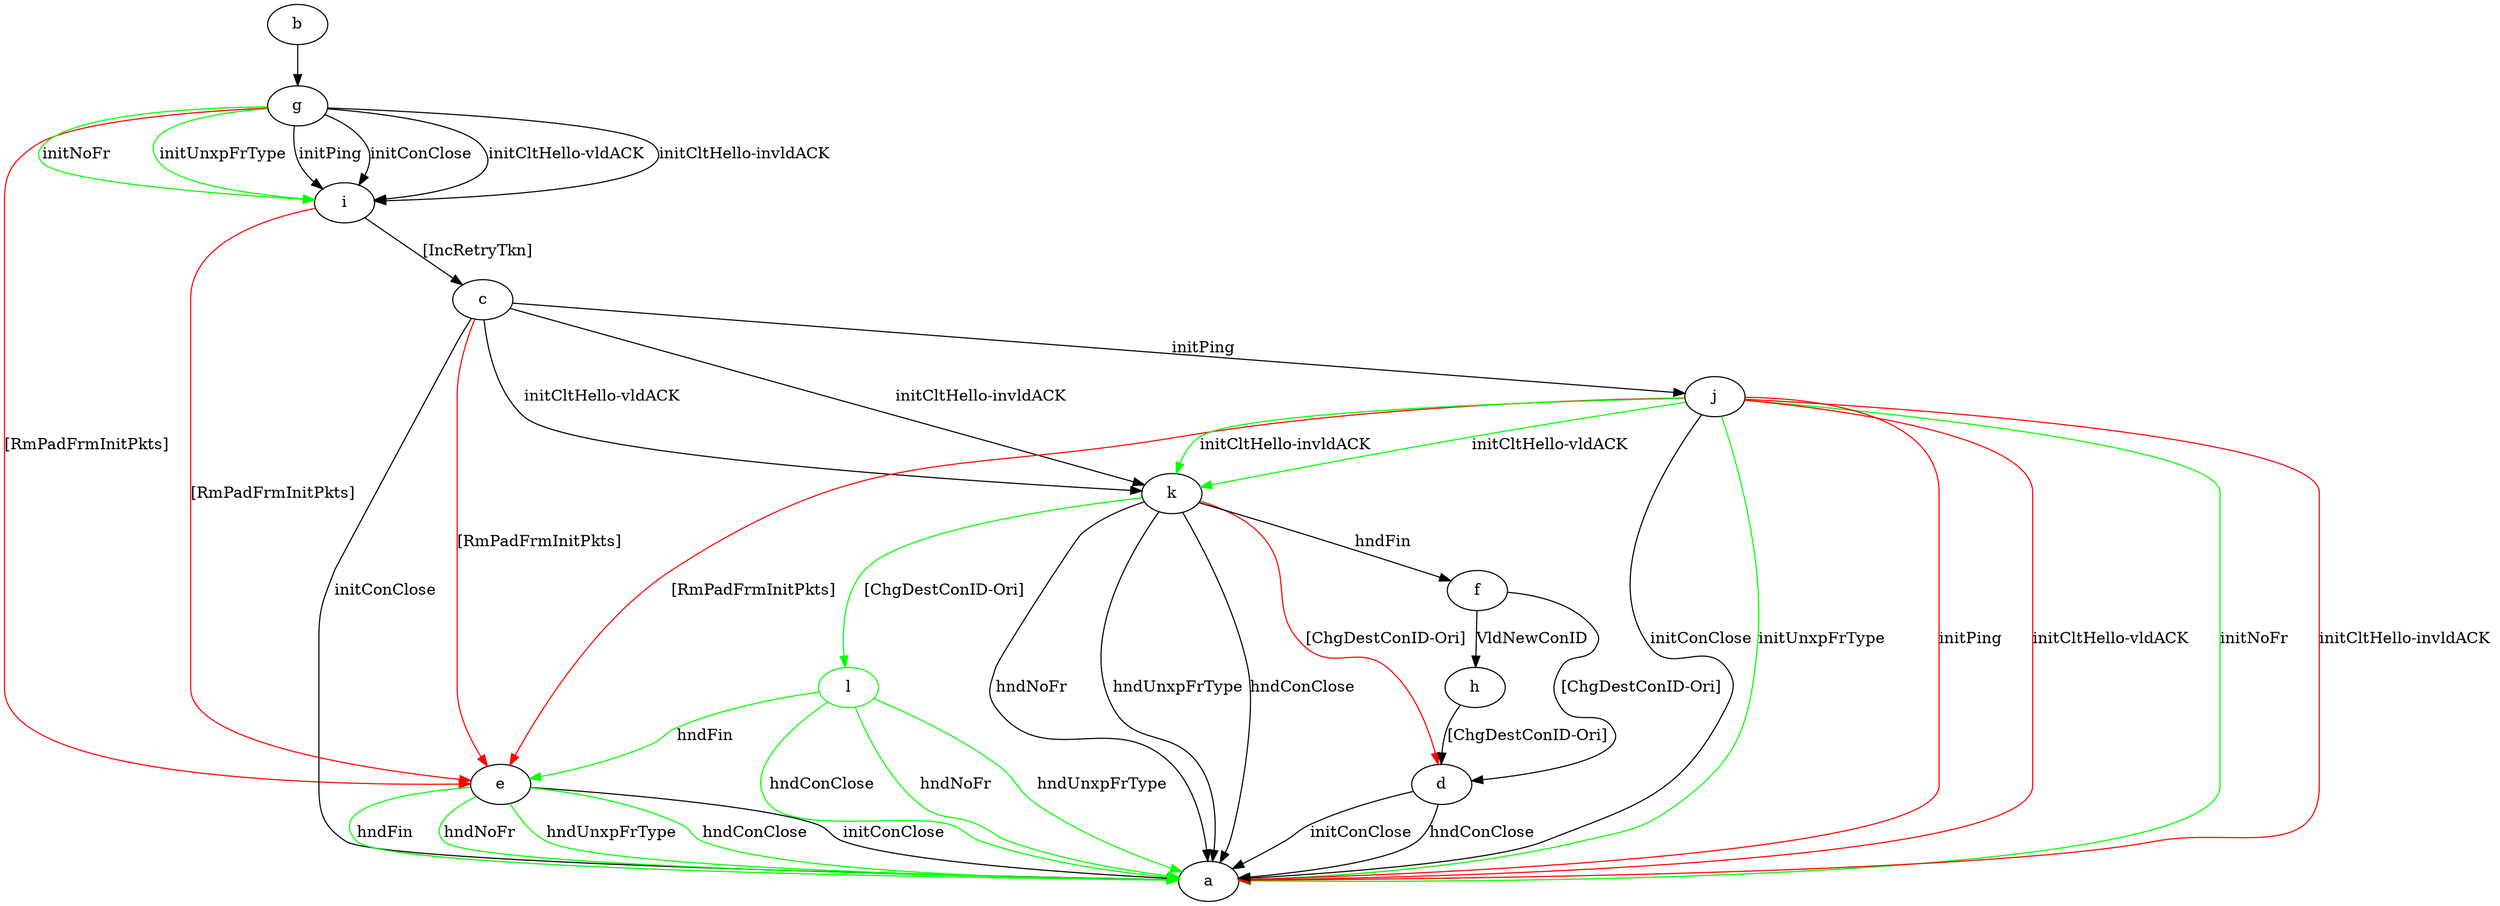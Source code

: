 digraph "" {
	b -> g	[key=0];
	c -> a	[key=0,
		label="initConClose "];
	c -> e	[key=0,
		color=red,
		label="[RmPadFrmInitPkts] "];
	c -> j	[key=0,
		label="initPing "];
	c -> k	[key=0,
		label="initCltHello-vldACK "];
	c -> k	[key=1,
		label="initCltHello-invldACK "];
	d -> a	[key=0,
		label="initConClose "];
	d -> a	[key=1,
		label="hndConClose "];
	e -> a	[key=0,
		label="initConClose "];
	e -> a	[key=1,
		color=green,
		label="hndFin "];
	e -> a	[key=2,
		color=green,
		label="hndNoFr "];
	e -> a	[key=3,
		color=green,
		label="hndUnxpFrType "];
	e -> a	[key=4,
		color=green,
		label="hndConClose "];
	f -> d	[key=0,
		label="[ChgDestConID-Ori] "];
	f -> h	[key=0,
		label="VldNewConID "];
	g -> e	[key=0,
		color=red,
		label="[RmPadFrmInitPkts] "];
	g -> i	[key=0,
		label="initPing "];
	g -> i	[key=1,
		label="initConClose "];
	g -> i	[key=2,
		label="initCltHello-vldACK "];
	g -> i	[key=3,
		label="initCltHello-invldACK "];
	g -> i	[key=4,
		color=green,
		label="initNoFr "];
	g -> i	[key=5,
		color=green,
		label="initUnxpFrType "];
	h -> d	[key=0,
		label="[ChgDestConID-Ori] "];
	i -> c	[key=0,
		label="[IncRetryTkn] "];
	i -> e	[key=0,
		color=red,
		label="[RmPadFrmInitPkts] "];
	j -> a	[key=0,
		label="initConClose "];
	j -> a	[key=1,
		color=green,
		label="initNoFr "];
	j -> a	[key=2,
		color=green,
		label="initUnxpFrType "];
	j -> a	[key=3,
		color=red,
		label="initPing "];
	j -> a	[key=4,
		color=red,
		label="initCltHello-vldACK "];
	j -> a	[key=5,
		color=red,
		label="initCltHello-invldACK "];
	j -> e	[key=0,
		color=red,
		label="[RmPadFrmInitPkts] "];
	j -> k	[key=0,
		color=green,
		label="initCltHello-vldACK "];
	j -> k	[key=1,
		color=green,
		label="initCltHello-invldACK "];
	k -> a	[key=0,
		label="hndNoFr "];
	k -> a	[key=1,
		label="hndUnxpFrType "];
	k -> a	[key=2,
		label="hndConClose "];
	k -> d	[key=0,
		color=red,
		label="[ChgDestConID-Ori] "];
	k -> f	[key=0,
		label="hndFin "];
	l	[color=green];
	k -> l	[key=0,
		color=green,
		label="[ChgDestConID-Ori] "];
	l -> a	[key=0,
		color=green,
		label="hndNoFr "];
	l -> a	[key=1,
		color=green,
		label="hndUnxpFrType "];
	l -> a	[key=2,
		color=green,
		label="hndConClose "];
	l -> e	[key=0,
		color=green,
		label="hndFin "];
}
